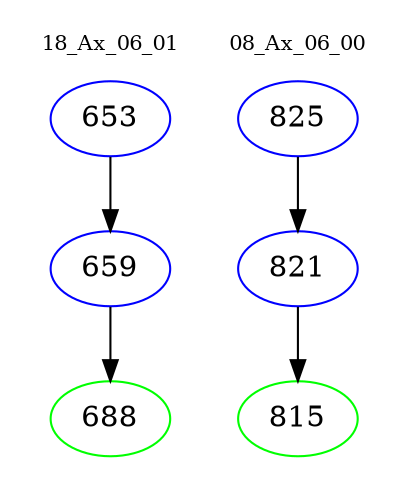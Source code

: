 digraph{
subgraph cluster_0 {
color = white
label = "18_Ax_06_01";
fontsize=10;
T0_653 [label="653", color="blue"]
T0_653 -> T0_659 [color="black"]
T0_659 [label="659", color="blue"]
T0_659 -> T0_688 [color="black"]
T0_688 [label="688", color="green"]
}
subgraph cluster_1 {
color = white
label = "08_Ax_06_00";
fontsize=10;
T1_825 [label="825", color="blue"]
T1_825 -> T1_821 [color="black"]
T1_821 [label="821", color="blue"]
T1_821 -> T1_815 [color="black"]
T1_815 [label="815", color="green"]
}
}
